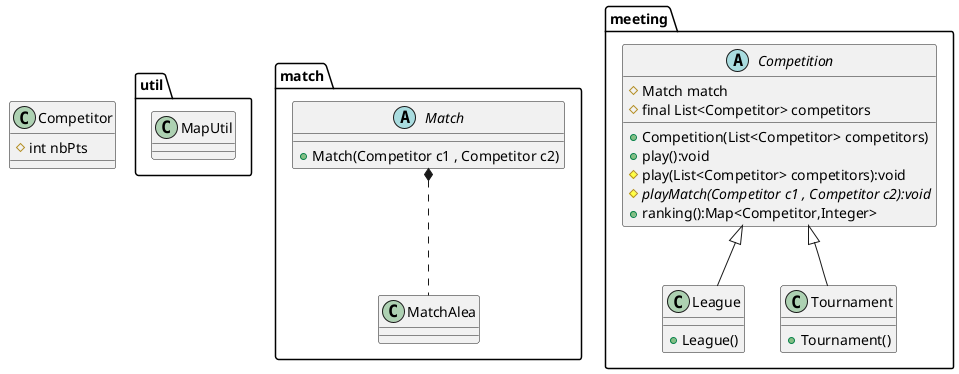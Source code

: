 @startuml
package util{

class MapUtil{
}
}
package match{

abstract class Match{

+ Match(Competitor c1 , Competitor c2)
}

class MatchAlea{
	
}
Match *.. MatchAlea
}


class Competitor{
# int nbPts
}

package meeting {

abstract class Competition{

# Match match
# final List<Competitor> competitors
+ Competition(List<Competitor> competitors)
+ play():void
# play(List<Competitor> competitors):void
# {abstract} playMatch(Competitor c1 , Competitor c2):void
+ ranking():Map<Competitor,Integer>

}

class League{

+ League()

}
class Tournament{

+ Tournament()

}

Competition <|-- Tournament
Competition <|-- League
}
@enduml